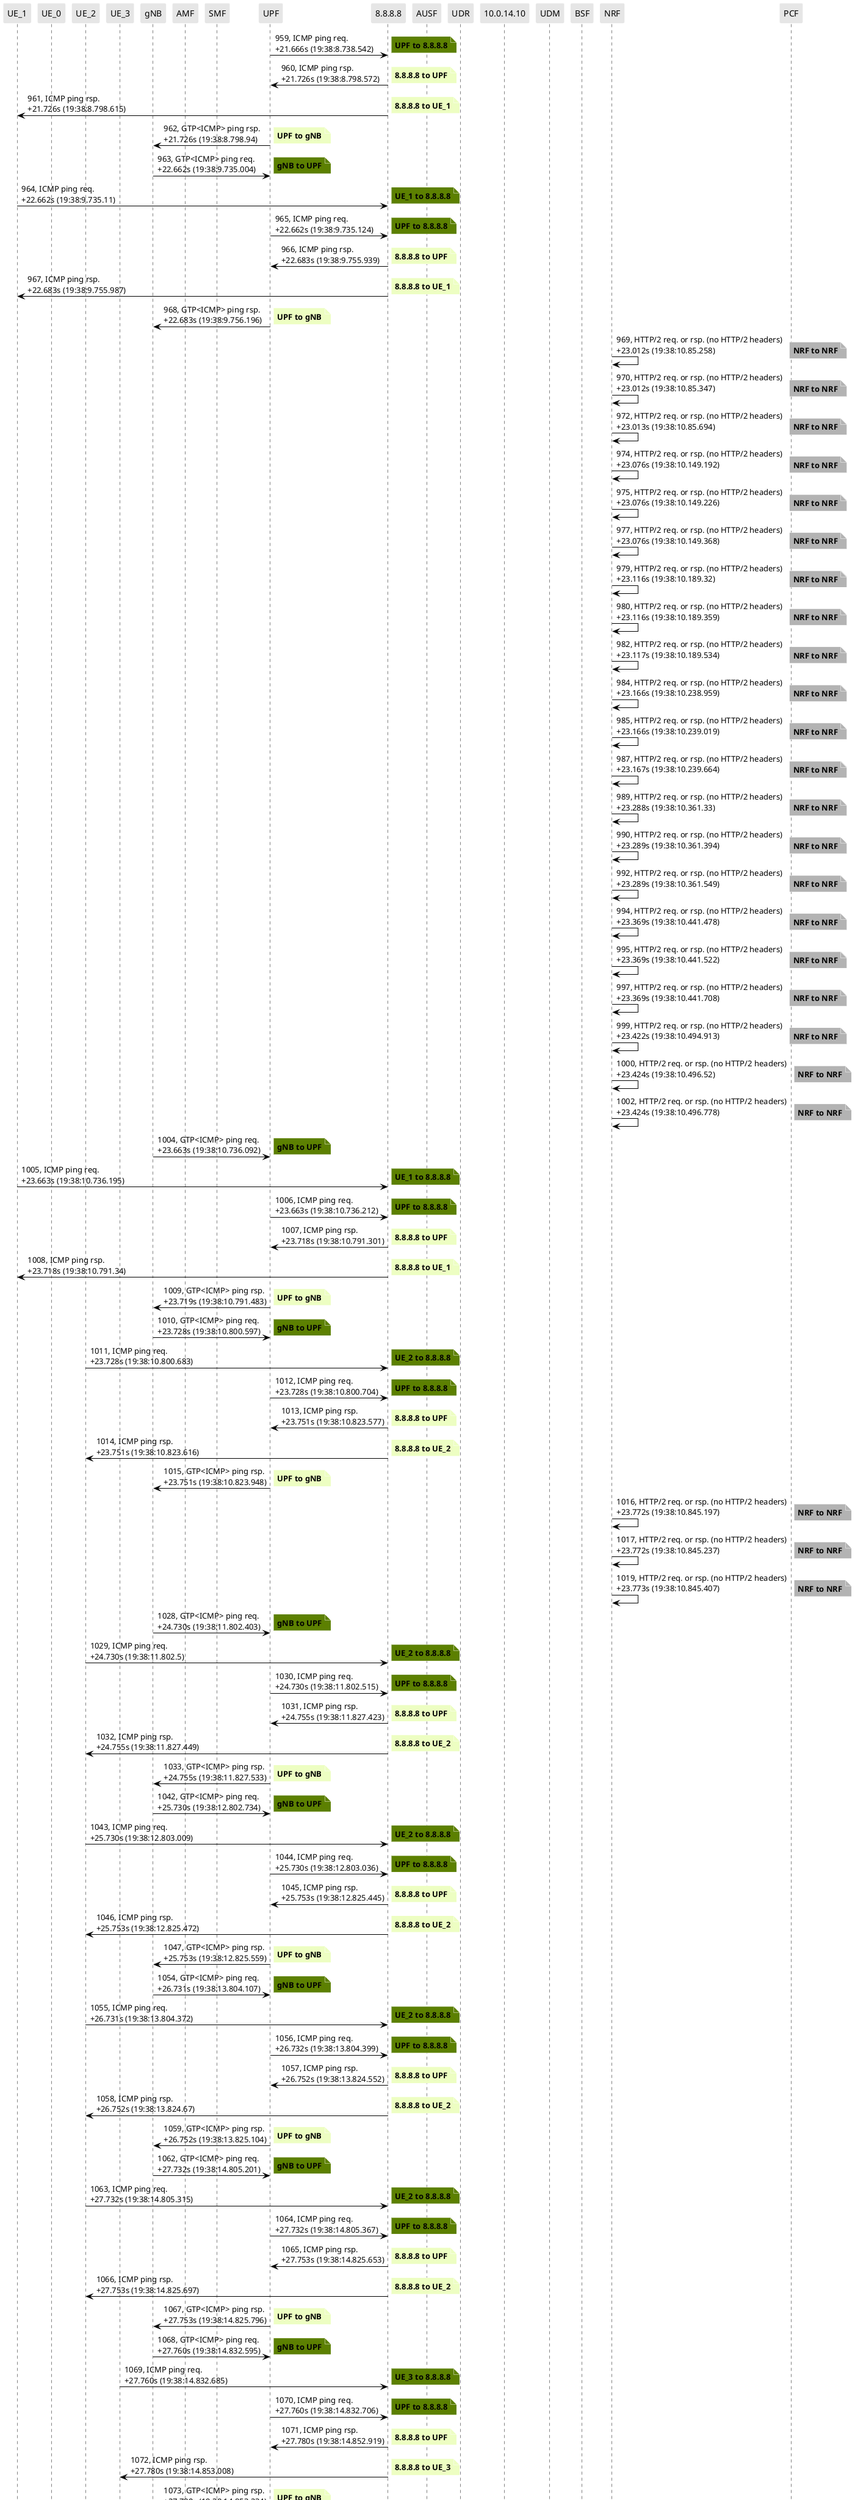 @startuml
skinparam shadowing false
skinparam NoteBorderColor white
skinparam sequence {
    ArrowColor black
    LifeLineBorderColor black
    LifeLineBackgroundColor black
    ParticipantBorderColor white
    ParticipantBackgroundColor #e6e6e6
}
participant "UE_1"
participant "UE_0"
participant "UE_2"
participant "UE_3"
participant "gNB"
participant "AMF"
participant "SMF"
participant "UPF"
participant "8.8.8.8"
participant "AUSF"
participant "UDR"
participant "10.0.14.10"
participant "UDM"
participant "BSF"
participant "NRF"
participant "PCF"

"UPF" -> "8.8.8.8": 959, ICMP ping req.\n+21.666s (19:38:8.738.542)

note right #5C8001
**UPF to 8.8.8.8**
end note

"8.8.8.8" -> "UPF": 960, ICMP ping rsp.\n+21.726s (19:38:8.798.572)

note right #EDFEC2
**8.8.8.8 to UPF**
end note

"8.8.8.8" -> "UE_1": 961, ICMP ping rsp.\n+21.726s (19:38:8.798.615)

note right #EDFEC2
**8.8.8.8 to UE_1**
end note

"UPF" -> "gNB": 962, GTP<ICMP> ping rsp.\n+21.726s (19:38:8.798.94)

note right #EDFEC2
**UPF to gNB**
end note

"gNB" -> "UPF": 963, GTP<ICMP> ping req.\n+22.662s (19:38:9.735.004)

note right #5C8001
**gNB to UPF**
end note

"UE_1" -> "8.8.8.8": 964, ICMP ping req.\n+22.662s (19:38:9.735.11)

note right #5C8001
**UE_1 to 8.8.8.8**
end note

"UPF" -> "8.8.8.8": 965, ICMP ping req.\n+22.662s (19:38:9.735.124)

note right #5C8001
**UPF to 8.8.8.8**
end note

"8.8.8.8" -> "UPF": 966, ICMP ping rsp.\n+22.683s (19:38:9.755.939)

note right #EDFEC2
**8.8.8.8 to UPF**
end note

"8.8.8.8" -> "UE_1": 967, ICMP ping rsp.\n+22.683s (19:38:9.755.987)

note right #EDFEC2
**8.8.8.8 to UE_1**
end note

"UPF" -> "gNB": 968, GTP<ICMP> ping rsp.\n+22.683s (19:38:9.756.196)

note right #EDFEC2
**UPF to gNB**
end note

"NRF" -> "NRF": 969, HTTP/2 req. or rsp. (no HTTP/2 headers)\n+23.012s (19:38:10.85.258)

note right #b3b3b3
**NRF to NRF**
end note

"NRF" -> "NRF": 970, HTTP/2 req. or rsp. (no HTTP/2 headers)\n+23.012s (19:38:10.85.347)

note right #b3b3b3
**NRF to NRF**
end note

"NRF" -> "NRF": 972, HTTP/2 req. or rsp. (no HTTP/2 headers)\n+23.013s (19:38:10.85.694)

note right #b3b3b3
**NRF to NRF**
end note

"NRF" -> "NRF": 974, HTTP/2 req. or rsp. (no HTTP/2 headers)\n+23.076s (19:38:10.149.192)

note right #b3b3b3
**NRF to NRF**
end note

"NRF" -> "NRF": 975, HTTP/2 req. or rsp. (no HTTP/2 headers)\n+23.076s (19:38:10.149.226)

note right #b3b3b3
**NRF to NRF**
end note

"NRF" -> "NRF": 977, HTTP/2 req. or rsp. (no HTTP/2 headers)\n+23.076s (19:38:10.149.368)

note right #b3b3b3
**NRF to NRF**
end note

"NRF" -> "NRF": 979, HTTP/2 req. or rsp. (no HTTP/2 headers)\n+23.116s (19:38:10.189.32)

note right #b3b3b3
**NRF to NRF**
end note

"NRF" -> "NRF": 980, HTTP/2 req. or rsp. (no HTTP/2 headers)\n+23.116s (19:38:10.189.359)

note right #b3b3b3
**NRF to NRF**
end note

"NRF" -> "NRF": 982, HTTP/2 req. or rsp. (no HTTP/2 headers)\n+23.117s (19:38:10.189.534)

note right #b3b3b3
**NRF to NRF**
end note

"NRF" -> "NRF": 984, HTTP/2 req. or rsp. (no HTTP/2 headers)\n+23.166s (19:38:10.238.959)

note right #b3b3b3
**NRF to NRF**
end note

"NRF" -> "NRF": 985, HTTP/2 req. or rsp. (no HTTP/2 headers)\n+23.166s (19:38:10.239.019)

note right #b3b3b3
**NRF to NRF**
end note

"NRF" -> "NRF": 987, HTTP/2 req. or rsp. (no HTTP/2 headers)\n+23.167s (19:38:10.239.664)

note right #b3b3b3
**NRF to NRF**
end note

"NRF" -> "NRF": 989, HTTP/2 req. or rsp. (no HTTP/2 headers)\n+23.288s (19:38:10.361.33)

note right #b3b3b3
**NRF to NRF**
end note

"NRF" -> "NRF": 990, HTTP/2 req. or rsp. (no HTTP/2 headers)\n+23.289s (19:38:10.361.394)

note right #b3b3b3
**NRF to NRF**
end note

"NRF" -> "NRF": 992, HTTP/2 req. or rsp. (no HTTP/2 headers)\n+23.289s (19:38:10.361.549)

note right #b3b3b3
**NRF to NRF**
end note

"NRF" -> "NRF": 994, HTTP/2 req. or rsp. (no HTTP/2 headers)\n+23.369s (19:38:10.441.478)

note right #b3b3b3
**NRF to NRF**
end note

"NRF" -> "NRF": 995, HTTP/2 req. or rsp. (no HTTP/2 headers)\n+23.369s (19:38:10.441.522)

note right #b3b3b3
**NRF to NRF**
end note

"NRF" -> "NRF": 997, HTTP/2 req. or rsp. (no HTTP/2 headers)\n+23.369s (19:38:10.441.708)

note right #b3b3b3
**NRF to NRF**
end note

"NRF" -> "NRF": 999, HTTP/2 req. or rsp. (no HTTP/2 headers)\n+23.422s (19:38:10.494.913)

note right #b3b3b3
**NRF to NRF**
end note

"NRF" -> "NRF": 1000, HTTP/2 req. or rsp. (no HTTP/2 headers)\n+23.424s (19:38:10.496.52)

note right #b3b3b3
**NRF to NRF**
end note

"NRF" -> "NRF": 1002, HTTP/2 req. or rsp. (no HTTP/2 headers)\n+23.424s (19:38:10.496.778)

note right #b3b3b3
**NRF to NRF**
end note

"gNB" -> "UPF": 1004, GTP<ICMP> ping req.\n+23.663s (19:38:10.736.092)

note right #5C8001
**gNB to UPF**
end note

"UE_1" -> "8.8.8.8": 1005, ICMP ping req.\n+23.663s (19:38:10.736.195)

note right #5C8001
**UE_1 to 8.8.8.8**
end note

"UPF" -> "8.8.8.8": 1006, ICMP ping req.\n+23.663s (19:38:10.736.212)

note right #5C8001
**UPF to 8.8.8.8**
end note

"8.8.8.8" -> "UPF": 1007, ICMP ping rsp.\n+23.718s (19:38:10.791.301)

note right #EDFEC2
**8.8.8.8 to UPF**
end note

"8.8.8.8" -> "UE_1": 1008, ICMP ping rsp.\n+23.718s (19:38:10.791.34)

note right #EDFEC2
**8.8.8.8 to UE_1**
end note

"UPF" -> "gNB": 1009, GTP<ICMP> ping rsp.\n+23.719s (19:38:10.791.483)

note right #EDFEC2
**UPF to gNB**
end note

"gNB" -> "UPF": 1010, GTP<ICMP> ping req.\n+23.728s (19:38:10.800.597)

note right #5C8001
**gNB to UPF**
end note

"UE_2" -> "8.8.8.8": 1011, ICMP ping req.\n+23.728s (19:38:10.800.683)

note right #5C8001
**UE_2 to 8.8.8.8**
end note

"UPF" -> "8.8.8.8": 1012, ICMP ping req.\n+23.728s (19:38:10.800.704)

note right #5C8001
**UPF to 8.8.8.8**
end note

"8.8.8.8" -> "UPF": 1013, ICMP ping rsp.\n+23.751s (19:38:10.823.577)

note right #EDFEC2
**8.8.8.8 to UPF**
end note

"8.8.8.8" -> "UE_2": 1014, ICMP ping rsp.\n+23.751s (19:38:10.823.616)

note right #EDFEC2
**8.8.8.8 to UE_2**
end note

"UPF" -> "gNB": 1015, GTP<ICMP> ping rsp.\n+23.751s (19:38:10.823.948)

note right #EDFEC2
**UPF to gNB**
end note

"NRF" -> "NRF": 1016, HTTP/2 req. or rsp. (no HTTP/2 headers)\n+23.772s (19:38:10.845.197)

note right #b3b3b3
**NRF to NRF**
end note

"NRF" -> "NRF": 1017, HTTP/2 req. or rsp. (no HTTP/2 headers)\n+23.772s (19:38:10.845.237)

note right #b3b3b3
**NRF to NRF**
end note

"NRF" -> "NRF": 1019, HTTP/2 req. or rsp. (no HTTP/2 headers)\n+23.773s (19:38:10.845.407)

note right #b3b3b3
**NRF to NRF**
end note

"gNB" -> "UPF": 1028, GTP<ICMP> ping req.\n+24.730s (19:38:11.802.403)

note right #5C8001
**gNB to UPF**
end note

"UE_2" -> "8.8.8.8": 1029, ICMP ping req.\n+24.730s (19:38:11.802.5)

note right #5C8001
**UE_2 to 8.8.8.8**
end note

"UPF" -> "8.8.8.8": 1030, ICMP ping req.\n+24.730s (19:38:11.802.515)

note right #5C8001
**UPF to 8.8.8.8**
end note

"8.8.8.8" -> "UPF": 1031, ICMP ping rsp.\n+24.755s (19:38:11.827.423)

note right #EDFEC2
**8.8.8.8 to UPF**
end note

"8.8.8.8" -> "UE_2": 1032, ICMP ping rsp.\n+24.755s (19:38:11.827.449)

note right #EDFEC2
**8.8.8.8 to UE_2**
end note

"UPF" -> "gNB": 1033, GTP<ICMP> ping rsp.\n+24.755s (19:38:11.827.533)

note right #EDFEC2
**UPF to gNB**
end note

"gNB" -> "UPF": 1042, GTP<ICMP> ping req.\n+25.730s (19:38:12.802.734)

note right #5C8001
**gNB to UPF**
end note

"UE_2" -> "8.8.8.8": 1043, ICMP ping req.\n+25.730s (19:38:12.803.009)

note right #5C8001
**UE_2 to 8.8.8.8**
end note

"UPF" -> "8.8.8.8": 1044, ICMP ping req.\n+25.730s (19:38:12.803.036)

note right #5C8001
**UPF to 8.8.8.8**
end note

"8.8.8.8" -> "UPF": 1045, ICMP ping rsp.\n+25.753s (19:38:12.825.445)

note right #EDFEC2
**8.8.8.8 to UPF**
end note

"8.8.8.8" -> "UE_2": 1046, ICMP ping rsp.\n+25.753s (19:38:12.825.472)

note right #EDFEC2
**8.8.8.8 to UE_2**
end note

"UPF" -> "gNB": 1047, GTP<ICMP> ping rsp.\n+25.753s (19:38:12.825.559)

note right #EDFEC2
**UPF to gNB**
end note

"gNB" -> "UPF": 1054, GTP<ICMP> ping req.\n+26.731s (19:38:13.804.107)

note right #5C8001
**gNB to UPF**
end note

"UE_2" -> "8.8.8.8": 1055, ICMP ping req.\n+26.731s (19:38:13.804.372)

note right #5C8001
**UE_2 to 8.8.8.8**
end note

"UPF" -> "8.8.8.8": 1056, ICMP ping req.\n+26.732s (19:38:13.804.399)

note right #5C8001
**UPF to 8.8.8.8**
end note

"8.8.8.8" -> "UPF": 1057, ICMP ping rsp.\n+26.752s (19:38:13.824.552)

note right #EDFEC2
**8.8.8.8 to UPF**
end note

"8.8.8.8" -> "UE_2": 1058, ICMP ping rsp.\n+26.752s (19:38:13.824.67)

note right #EDFEC2
**8.8.8.8 to UE_2**
end note

"UPF" -> "gNB": 1059, GTP<ICMP> ping rsp.\n+26.752s (19:38:13.825.104)

note right #EDFEC2
**UPF to gNB**
end note

"gNB" -> "UPF": 1062, GTP<ICMP> ping req.\n+27.732s (19:38:14.805.201)

note right #5C8001
**gNB to UPF**
end note

"UE_2" -> "8.8.8.8": 1063, ICMP ping req.\n+27.732s (19:38:14.805.315)

note right #5C8001
**UE_2 to 8.8.8.8**
end note

"UPF" -> "8.8.8.8": 1064, ICMP ping req.\n+27.732s (19:38:14.805.367)

note right #5C8001
**UPF to 8.8.8.8**
end note

"8.8.8.8" -> "UPF": 1065, ICMP ping rsp.\n+27.753s (19:38:14.825.653)

note right #EDFEC2
**8.8.8.8 to UPF**
end note

"8.8.8.8" -> "UE_2": 1066, ICMP ping rsp.\n+27.753s (19:38:14.825.697)

note right #EDFEC2
**8.8.8.8 to UE_2**
end note

"UPF" -> "gNB": 1067, GTP<ICMP> ping rsp.\n+27.753s (19:38:14.825.796)

note right #EDFEC2
**UPF to gNB**
end note

"gNB" -> "UPF": 1068, GTP<ICMP> ping req.\n+27.760s (19:38:14.832.595)

note right #5C8001
**gNB to UPF**
end note

"UE_3" -> "8.8.8.8": 1069, ICMP ping req.\n+27.760s (19:38:14.832.685)

note right #5C8001
**UE_3 to 8.8.8.8**
end note

"UPF" -> "8.8.8.8": 1070, ICMP ping req.\n+27.760s (19:38:14.832.706)

note right #5C8001
**UPF to 8.8.8.8**
end note

"8.8.8.8" -> "UPF": 1071, ICMP ping rsp.\n+27.780s (19:38:14.852.919)

note right #EDFEC2
**8.8.8.8 to UPF**
end note

"8.8.8.8" -> "UE_3": 1072, ICMP ping rsp.\n+27.780s (19:38:14.853.008)

note right #EDFEC2
**8.8.8.8 to UE_3**
end note

"UPF" -> "gNB": 1073, GTP<ICMP> ping rsp.\n+27.780s (19:38:14.853.234)

note right #EDFEC2
**UPF to gNB**
end note

"gNB" -> "UPF": 1074, GTP<ICMP> ping req.\n+28.761s (19:38:15.834.221)

note right #5C8001
**gNB to UPF**
end note

"UE_3" -> "8.8.8.8": 1075, ICMP ping req.\n+28.761s (19:38:15.834.337)

note right #5C8001
**UE_3 to 8.8.8.8**
end note

"UPF" -> "8.8.8.8": 1076, ICMP ping req.\n+28.761s (19:38:15.834.352)

note right #5C8001
**UPF to 8.8.8.8**
end note

"8.8.8.8" -> "UPF": 1077, ICMP ping rsp.\n+28.790s (19:38:15.862.913)

note right #EDFEC2
**8.8.8.8 to UPF**
end note

"8.8.8.8" -> "UE_3": 1078, ICMP ping rsp.\n+28.790s (19:38:15.862.941)

note right #EDFEC2
**8.8.8.8 to UE_3**
end note

"UPF" -> "gNB": 1079, GTP<ICMP> ping rsp.\n+28.790s (19:38:15.863.022)

note right #EDFEC2
**UPF to gNB**
end note

"gNB" -> "UPF": 1089, GTP<ICMP> ping req.\n+29.763s (19:38:16.835.891)

note right #5C8001
**gNB to UPF**
end note

"UE_3" -> "8.8.8.8": 1090, ICMP ping req.\n+29.763s (19:38:16.835.985)

note right #5C8001
**UE_3 to 8.8.8.8**
end note

"UPF" -> "8.8.8.8": 1091, ICMP ping req.\n+29.763s (19:38:16.835.999)

note right #5C8001
**UPF to 8.8.8.8**
end note

"8.8.8.8" -> "UPF": 1092, ICMP ping rsp.\n+29.779s (19:38:16.852.281)

note right #EDFEC2
**8.8.8.8 to UPF**
end note

"8.8.8.8" -> "UE_3": 1093, ICMP ping rsp.\n+29.779s (19:38:16.852.311)

note right #EDFEC2
**8.8.8.8 to UE_3**
end note

"UPF" -> "gNB": 1094, GTP<ICMP> ping rsp.\n+29.780s (19:38:16.852.395)

note right #EDFEC2
**UPF to gNB**
end note

"gNB" -> "UPF": 1095, GTP<ICMP> ping req.\n+30.765s (19:38:17.837.496)

note right #5C8001
**gNB to UPF**
end note

"UE_3" -> "8.8.8.8": 1096, ICMP ping req.\n+30.765s (19:38:17.837.588)

note right #5C8001
**UE_3 to 8.8.8.8**
end note

"UPF" -> "8.8.8.8": 1097, ICMP ping req.\n+30.765s (19:38:17.837.603)

note right #5C8001
**UPF to 8.8.8.8**
end note

"8.8.8.8" -> "UPF": 1098, ICMP ping rsp.\n+30.791s (19:38:17.863.92)

note right #EDFEC2
**8.8.8.8 to UPF**
end note

"8.8.8.8" -> "UE_3": 1099, ICMP ping rsp.\n+30.791s (19:38:17.863.945)

note right #EDFEC2
**8.8.8.8 to UE_3**
end note

"UPF" -> "gNB": 1100, GTP<ICMP> ping rsp.\n+30.791s (19:38:17.864.028)

note right #EDFEC2
**UPF to gNB**
end note

"gNB" -> "UPF": 1103, GTP<ICMP> ping req.\n+31.767s (19:38:18.839.636)

note right #5C8001
**gNB to UPF**
end note

"UE_3" -> "8.8.8.8": 1104, ICMP ping req.\n+31.767s (19:38:18.839.723)

note right #5C8001
**UE_3 to 8.8.8.8**
end note

"UPF" -> "8.8.8.8": 1105, ICMP ping req.\n+31.767s (19:38:18.839.736)

note right #5C8001
**UPF to 8.8.8.8**
end note

"8.8.8.8" -> "UPF": 1106, ICMP ping rsp.\n+31.794s (19:38:18.866.435)

note right #EDFEC2
**8.8.8.8 to UPF**
end note

"8.8.8.8" -> "UE_3": 1107, ICMP ping rsp.\n+31.794s (19:38:18.866.461)

note right #EDFEC2
**8.8.8.8 to UE_3**
end note

"UPF" -> "gNB": 1108, GTP<ICMP> ping rsp.\n+31.794s (19:38:18.866.543)

note right #EDFEC2
**UPF to gNB**
end note

@enduml
